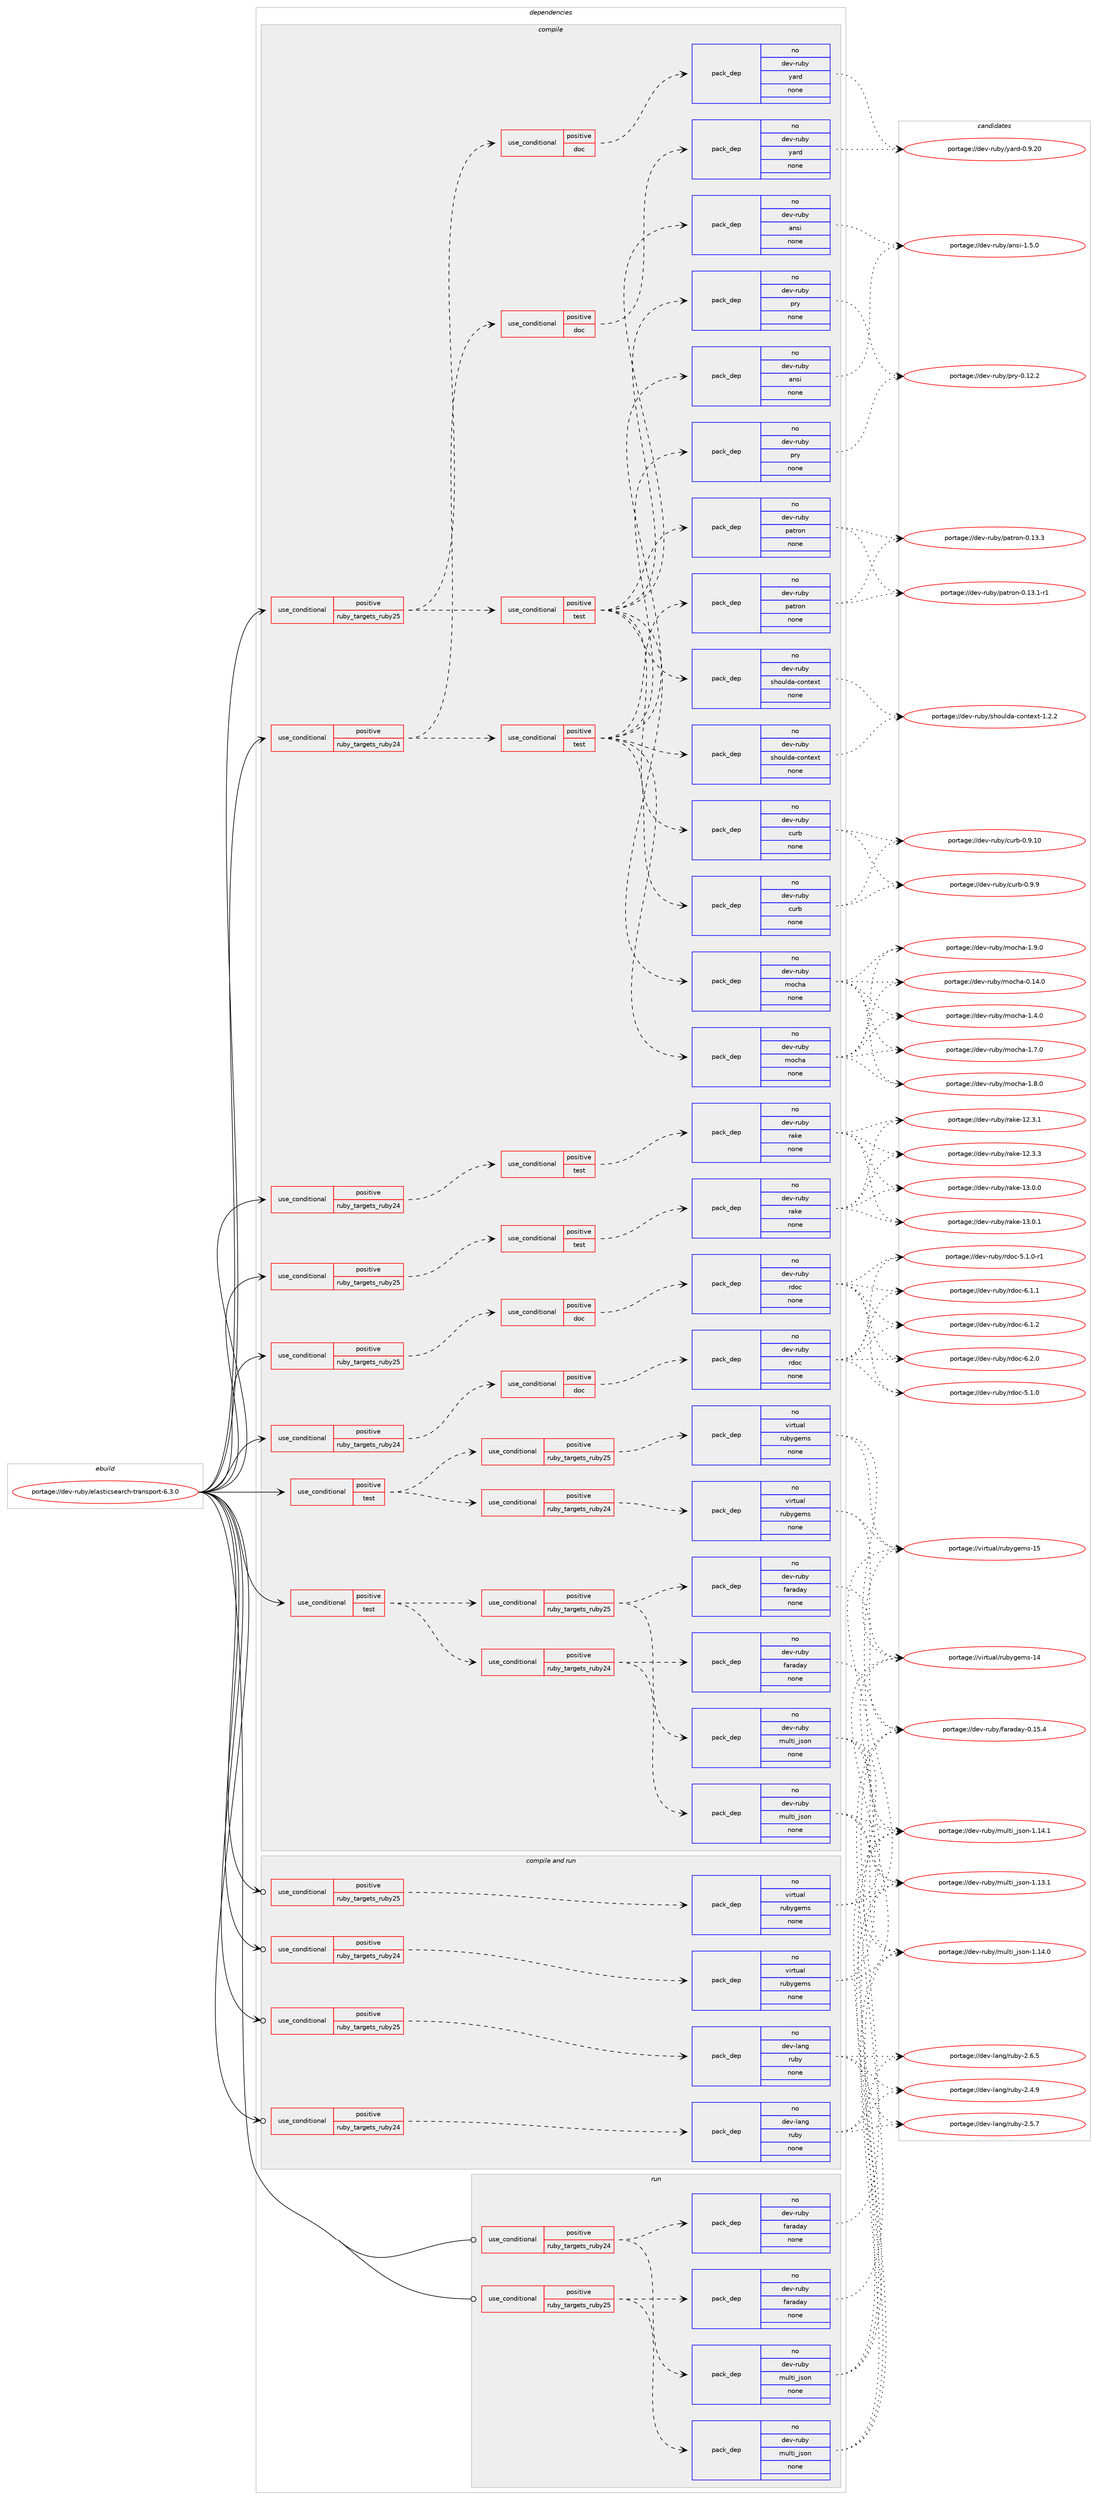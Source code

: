 digraph prolog {

# *************
# Graph options
# *************

newrank=true;
concentrate=true;
compound=true;
graph [rankdir=LR,fontname=Helvetica,fontsize=10,ranksep=1.5];#, ranksep=2.5, nodesep=0.2];
edge  [arrowhead=vee];
node  [fontname=Helvetica,fontsize=10];

# **********
# The ebuild
# **********

subgraph cluster_leftcol {
color=gray;
rank=same;
label=<<i>ebuild</i>>;
id [label="portage://dev-ruby/elasticsearch-transport-6.3.0", color=red, width=4, href="../dev-ruby/elasticsearch-transport-6.3.0.svg"];
}

# ****************
# The dependencies
# ****************

subgraph cluster_midcol {
color=gray;
label=<<i>dependencies</i>>;
subgraph cluster_compile {
fillcolor="#eeeeee";
style=filled;
label=<<i>compile</i>>;
subgraph cond51297 {
dependency219375 [label=<<TABLE BORDER="0" CELLBORDER="1" CELLSPACING="0" CELLPADDING="4"><TR><TD ROWSPAN="3" CELLPADDING="10">use_conditional</TD></TR><TR><TD>positive</TD></TR><TR><TD>ruby_targets_ruby24</TD></TR></TABLE>>, shape=none, color=red];
subgraph cond51298 {
dependency219376 [label=<<TABLE BORDER="0" CELLBORDER="1" CELLSPACING="0" CELLPADDING="4"><TR><TD ROWSPAN="3" CELLPADDING="10">use_conditional</TD></TR><TR><TD>positive</TD></TR><TR><TD>doc</TD></TR></TABLE>>, shape=none, color=red];
subgraph pack164597 {
dependency219377 [label=<<TABLE BORDER="0" CELLBORDER="1" CELLSPACING="0" CELLPADDING="4" WIDTH="220"><TR><TD ROWSPAN="6" CELLPADDING="30">pack_dep</TD></TR><TR><TD WIDTH="110">no</TD></TR><TR><TD>dev-ruby</TD></TR><TR><TD>rdoc</TD></TR><TR><TD>none</TD></TR><TR><TD></TD></TR></TABLE>>, shape=none, color=blue];
}
dependency219376:e -> dependency219377:w [weight=20,style="dashed",arrowhead="vee"];
}
dependency219375:e -> dependency219376:w [weight=20,style="dashed",arrowhead="vee"];
}
id:e -> dependency219375:w [weight=20,style="solid",arrowhead="vee"];
subgraph cond51299 {
dependency219378 [label=<<TABLE BORDER="0" CELLBORDER="1" CELLSPACING="0" CELLPADDING="4"><TR><TD ROWSPAN="3" CELLPADDING="10">use_conditional</TD></TR><TR><TD>positive</TD></TR><TR><TD>ruby_targets_ruby24</TD></TR></TABLE>>, shape=none, color=red];
subgraph cond51300 {
dependency219379 [label=<<TABLE BORDER="0" CELLBORDER="1" CELLSPACING="0" CELLPADDING="4"><TR><TD ROWSPAN="3" CELLPADDING="10">use_conditional</TD></TR><TR><TD>positive</TD></TR><TR><TD>doc</TD></TR></TABLE>>, shape=none, color=red];
subgraph pack164598 {
dependency219380 [label=<<TABLE BORDER="0" CELLBORDER="1" CELLSPACING="0" CELLPADDING="4" WIDTH="220"><TR><TD ROWSPAN="6" CELLPADDING="30">pack_dep</TD></TR><TR><TD WIDTH="110">no</TD></TR><TR><TD>dev-ruby</TD></TR><TR><TD>yard</TD></TR><TR><TD>none</TD></TR><TR><TD></TD></TR></TABLE>>, shape=none, color=blue];
}
dependency219379:e -> dependency219380:w [weight=20,style="dashed",arrowhead="vee"];
}
dependency219378:e -> dependency219379:w [weight=20,style="dashed",arrowhead="vee"];
subgraph cond51301 {
dependency219381 [label=<<TABLE BORDER="0" CELLBORDER="1" CELLSPACING="0" CELLPADDING="4"><TR><TD ROWSPAN="3" CELLPADDING="10">use_conditional</TD></TR><TR><TD>positive</TD></TR><TR><TD>test</TD></TR></TABLE>>, shape=none, color=red];
subgraph pack164599 {
dependency219382 [label=<<TABLE BORDER="0" CELLBORDER="1" CELLSPACING="0" CELLPADDING="4" WIDTH="220"><TR><TD ROWSPAN="6" CELLPADDING="30">pack_dep</TD></TR><TR><TD WIDTH="110">no</TD></TR><TR><TD>dev-ruby</TD></TR><TR><TD>ansi</TD></TR><TR><TD>none</TD></TR><TR><TD></TD></TR></TABLE>>, shape=none, color=blue];
}
dependency219381:e -> dependency219382:w [weight=20,style="dashed",arrowhead="vee"];
subgraph pack164600 {
dependency219383 [label=<<TABLE BORDER="0" CELLBORDER="1" CELLSPACING="0" CELLPADDING="4" WIDTH="220"><TR><TD ROWSPAN="6" CELLPADDING="30">pack_dep</TD></TR><TR><TD WIDTH="110">no</TD></TR><TR><TD>dev-ruby</TD></TR><TR><TD>mocha</TD></TR><TR><TD>none</TD></TR><TR><TD></TD></TR></TABLE>>, shape=none, color=blue];
}
dependency219381:e -> dependency219383:w [weight=20,style="dashed",arrowhead="vee"];
subgraph pack164601 {
dependency219384 [label=<<TABLE BORDER="0" CELLBORDER="1" CELLSPACING="0" CELLPADDING="4" WIDTH="220"><TR><TD ROWSPAN="6" CELLPADDING="30">pack_dep</TD></TR><TR><TD WIDTH="110">no</TD></TR><TR><TD>dev-ruby</TD></TR><TR><TD>pry</TD></TR><TR><TD>none</TD></TR><TR><TD></TD></TR></TABLE>>, shape=none, color=blue];
}
dependency219381:e -> dependency219384:w [weight=20,style="dashed",arrowhead="vee"];
subgraph pack164602 {
dependency219385 [label=<<TABLE BORDER="0" CELLBORDER="1" CELLSPACING="0" CELLPADDING="4" WIDTH="220"><TR><TD ROWSPAN="6" CELLPADDING="30">pack_dep</TD></TR><TR><TD WIDTH="110">no</TD></TR><TR><TD>dev-ruby</TD></TR><TR><TD>shoulda-context</TD></TR><TR><TD>none</TD></TR><TR><TD></TD></TR></TABLE>>, shape=none, color=blue];
}
dependency219381:e -> dependency219385:w [weight=20,style="dashed",arrowhead="vee"];
subgraph pack164603 {
dependency219386 [label=<<TABLE BORDER="0" CELLBORDER="1" CELLSPACING="0" CELLPADDING="4" WIDTH="220"><TR><TD ROWSPAN="6" CELLPADDING="30">pack_dep</TD></TR><TR><TD WIDTH="110">no</TD></TR><TR><TD>dev-ruby</TD></TR><TR><TD>curb</TD></TR><TR><TD>none</TD></TR><TR><TD></TD></TR></TABLE>>, shape=none, color=blue];
}
dependency219381:e -> dependency219386:w [weight=20,style="dashed",arrowhead="vee"];
subgraph pack164604 {
dependency219387 [label=<<TABLE BORDER="0" CELLBORDER="1" CELLSPACING="0" CELLPADDING="4" WIDTH="220"><TR><TD ROWSPAN="6" CELLPADDING="30">pack_dep</TD></TR><TR><TD WIDTH="110">no</TD></TR><TR><TD>dev-ruby</TD></TR><TR><TD>patron</TD></TR><TR><TD>none</TD></TR><TR><TD></TD></TR></TABLE>>, shape=none, color=blue];
}
dependency219381:e -> dependency219387:w [weight=20,style="dashed",arrowhead="vee"];
}
dependency219378:e -> dependency219381:w [weight=20,style="dashed",arrowhead="vee"];
}
id:e -> dependency219378:w [weight=20,style="solid",arrowhead="vee"];
subgraph cond51302 {
dependency219388 [label=<<TABLE BORDER="0" CELLBORDER="1" CELLSPACING="0" CELLPADDING="4"><TR><TD ROWSPAN="3" CELLPADDING="10">use_conditional</TD></TR><TR><TD>positive</TD></TR><TR><TD>ruby_targets_ruby24</TD></TR></TABLE>>, shape=none, color=red];
subgraph cond51303 {
dependency219389 [label=<<TABLE BORDER="0" CELLBORDER="1" CELLSPACING="0" CELLPADDING="4"><TR><TD ROWSPAN="3" CELLPADDING="10">use_conditional</TD></TR><TR><TD>positive</TD></TR><TR><TD>test</TD></TR></TABLE>>, shape=none, color=red];
subgraph pack164605 {
dependency219390 [label=<<TABLE BORDER="0" CELLBORDER="1" CELLSPACING="0" CELLPADDING="4" WIDTH="220"><TR><TD ROWSPAN="6" CELLPADDING="30">pack_dep</TD></TR><TR><TD WIDTH="110">no</TD></TR><TR><TD>dev-ruby</TD></TR><TR><TD>rake</TD></TR><TR><TD>none</TD></TR><TR><TD></TD></TR></TABLE>>, shape=none, color=blue];
}
dependency219389:e -> dependency219390:w [weight=20,style="dashed",arrowhead="vee"];
}
dependency219388:e -> dependency219389:w [weight=20,style="dashed",arrowhead="vee"];
}
id:e -> dependency219388:w [weight=20,style="solid",arrowhead="vee"];
subgraph cond51304 {
dependency219391 [label=<<TABLE BORDER="0" CELLBORDER="1" CELLSPACING="0" CELLPADDING="4"><TR><TD ROWSPAN="3" CELLPADDING="10">use_conditional</TD></TR><TR><TD>positive</TD></TR><TR><TD>ruby_targets_ruby25</TD></TR></TABLE>>, shape=none, color=red];
subgraph cond51305 {
dependency219392 [label=<<TABLE BORDER="0" CELLBORDER="1" CELLSPACING="0" CELLPADDING="4"><TR><TD ROWSPAN="3" CELLPADDING="10">use_conditional</TD></TR><TR><TD>positive</TD></TR><TR><TD>doc</TD></TR></TABLE>>, shape=none, color=red];
subgraph pack164606 {
dependency219393 [label=<<TABLE BORDER="0" CELLBORDER="1" CELLSPACING="0" CELLPADDING="4" WIDTH="220"><TR><TD ROWSPAN="6" CELLPADDING="30">pack_dep</TD></TR><TR><TD WIDTH="110">no</TD></TR><TR><TD>dev-ruby</TD></TR><TR><TD>rdoc</TD></TR><TR><TD>none</TD></TR><TR><TD></TD></TR></TABLE>>, shape=none, color=blue];
}
dependency219392:e -> dependency219393:w [weight=20,style="dashed",arrowhead="vee"];
}
dependency219391:e -> dependency219392:w [weight=20,style="dashed",arrowhead="vee"];
}
id:e -> dependency219391:w [weight=20,style="solid",arrowhead="vee"];
subgraph cond51306 {
dependency219394 [label=<<TABLE BORDER="0" CELLBORDER="1" CELLSPACING="0" CELLPADDING="4"><TR><TD ROWSPAN="3" CELLPADDING="10">use_conditional</TD></TR><TR><TD>positive</TD></TR><TR><TD>ruby_targets_ruby25</TD></TR></TABLE>>, shape=none, color=red];
subgraph cond51307 {
dependency219395 [label=<<TABLE BORDER="0" CELLBORDER="1" CELLSPACING="0" CELLPADDING="4"><TR><TD ROWSPAN="3" CELLPADDING="10">use_conditional</TD></TR><TR><TD>positive</TD></TR><TR><TD>doc</TD></TR></TABLE>>, shape=none, color=red];
subgraph pack164607 {
dependency219396 [label=<<TABLE BORDER="0" CELLBORDER="1" CELLSPACING="0" CELLPADDING="4" WIDTH="220"><TR><TD ROWSPAN="6" CELLPADDING="30">pack_dep</TD></TR><TR><TD WIDTH="110">no</TD></TR><TR><TD>dev-ruby</TD></TR><TR><TD>yard</TD></TR><TR><TD>none</TD></TR><TR><TD></TD></TR></TABLE>>, shape=none, color=blue];
}
dependency219395:e -> dependency219396:w [weight=20,style="dashed",arrowhead="vee"];
}
dependency219394:e -> dependency219395:w [weight=20,style="dashed",arrowhead="vee"];
subgraph cond51308 {
dependency219397 [label=<<TABLE BORDER="0" CELLBORDER="1" CELLSPACING="0" CELLPADDING="4"><TR><TD ROWSPAN="3" CELLPADDING="10">use_conditional</TD></TR><TR><TD>positive</TD></TR><TR><TD>test</TD></TR></TABLE>>, shape=none, color=red];
subgraph pack164608 {
dependency219398 [label=<<TABLE BORDER="0" CELLBORDER="1" CELLSPACING="0" CELLPADDING="4" WIDTH="220"><TR><TD ROWSPAN="6" CELLPADDING="30">pack_dep</TD></TR><TR><TD WIDTH="110">no</TD></TR><TR><TD>dev-ruby</TD></TR><TR><TD>ansi</TD></TR><TR><TD>none</TD></TR><TR><TD></TD></TR></TABLE>>, shape=none, color=blue];
}
dependency219397:e -> dependency219398:w [weight=20,style="dashed",arrowhead="vee"];
subgraph pack164609 {
dependency219399 [label=<<TABLE BORDER="0" CELLBORDER="1" CELLSPACING="0" CELLPADDING="4" WIDTH="220"><TR><TD ROWSPAN="6" CELLPADDING="30">pack_dep</TD></TR><TR><TD WIDTH="110">no</TD></TR><TR><TD>dev-ruby</TD></TR><TR><TD>mocha</TD></TR><TR><TD>none</TD></TR><TR><TD></TD></TR></TABLE>>, shape=none, color=blue];
}
dependency219397:e -> dependency219399:w [weight=20,style="dashed",arrowhead="vee"];
subgraph pack164610 {
dependency219400 [label=<<TABLE BORDER="0" CELLBORDER="1" CELLSPACING="0" CELLPADDING="4" WIDTH="220"><TR><TD ROWSPAN="6" CELLPADDING="30">pack_dep</TD></TR><TR><TD WIDTH="110">no</TD></TR><TR><TD>dev-ruby</TD></TR><TR><TD>pry</TD></TR><TR><TD>none</TD></TR><TR><TD></TD></TR></TABLE>>, shape=none, color=blue];
}
dependency219397:e -> dependency219400:w [weight=20,style="dashed",arrowhead="vee"];
subgraph pack164611 {
dependency219401 [label=<<TABLE BORDER="0" CELLBORDER="1" CELLSPACING="0" CELLPADDING="4" WIDTH="220"><TR><TD ROWSPAN="6" CELLPADDING="30">pack_dep</TD></TR><TR><TD WIDTH="110">no</TD></TR><TR><TD>dev-ruby</TD></TR><TR><TD>shoulda-context</TD></TR><TR><TD>none</TD></TR><TR><TD></TD></TR></TABLE>>, shape=none, color=blue];
}
dependency219397:e -> dependency219401:w [weight=20,style="dashed",arrowhead="vee"];
subgraph pack164612 {
dependency219402 [label=<<TABLE BORDER="0" CELLBORDER="1" CELLSPACING="0" CELLPADDING="4" WIDTH="220"><TR><TD ROWSPAN="6" CELLPADDING="30">pack_dep</TD></TR><TR><TD WIDTH="110">no</TD></TR><TR><TD>dev-ruby</TD></TR><TR><TD>curb</TD></TR><TR><TD>none</TD></TR><TR><TD></TD></TR></TABLE>>, shape=none, color=blue];
}
dependency219397:e -> dependency219402:w [weight=20,style="dashed",arrowhead="vee"];
subgraph pack164613 {
dependency219403 [label=<<TABLE BORDER="0" CELLBORDER="1" CELLSPACING="0" CELLPADDING="4" WIDTH="220"><TR><TD ROWSPAN="6" CELLPADDING="30">pack_dep</TD></TR><TR><TD WIDTH="110">no</TD></TR><TR><TD>dev-ruby</TD></TR><TR><TD>patron</TD></TR><TR><TD>none</TD></TR><TR><TD></TD></TR></TABLE>>, shape=none, color=blue];
}
dependency219397:e -> dependency219403:w [weight=20,style="dashed",arrowhead="vee"];
}
dependency219394:e -> dependency219397:w [weight=20,style="dashed",arrowhead="vee"];
}
id:e -> dependency219394:w [weight=20,style="solid",arrowhead="vee"];
subgraph cond51309 {
dependency219404 [label=<<TABLE BORDER="0" CELLBORDER="1" CELLSPACING="0" CELLPADDING="4"><TR><TD ROWSPAN="3" CELLPADDING="10">use_conditional</TD></TR><TR><TD>positive</TD></TR><TR><TD>ruby_targets_ruby25</TD></TR></TABLE>>, shape=none, color=red];
subgraph cond51310 {
dependency219405 [label=<<TABLE BORDER="0" CELLBORDER="1" CELLSPACING="0" CELLPADDING="4"><TR><TD ROWSPAN="3" CELLPADDING="10">use_conditional</TD></TR><TR><TD>positive</TD></TR><TR><TD>test</TD></TR></TABLE>>, shape=none, color=red];
subgraph pack164614 {
dependency219406 [label=<<TABLE BORDER="0" CELLBORDER="1" CELLSPACING="0" CELLPADDING="4" WIDTH="220"><TR><TD ROWSPAN="6" CELLPADDING="30">pack_dep</TD></TR><TR><TD WIDTH="110">no</TD></TR><TR><TD>dev-ruby</TD></TR><TR><TD>rake</TD></TR><TR><TD>none</TD></TR><TR><TD></TD></TR></TABLE>>, shape=none, color=blue];
}
dependency219405:e -> dependency219406:w [weight=20,style="dashed",arrowhead="vee"];
}
dependency219404:e -> dependency219405:w [weight=20,style="dashed",arrowhead="vee"];
}
id:e -> dependency219404:w [weight=20,style="solid",arrowhead="vee"];
subgraph cond51311 {
dependency219407 [label=<<TABLE BORDER="0" CELLBORDER="1" CELLSPACING="0" CELLPADDING="4"><TR><TD ROWSPAN="3" CELLPADDING="10">use_conditional</TD></TR><TR><TD>positive</TD></TR><TR><TD>test</TD></TR></TABLE>>, shape=none, color=red];
subgraph cond51312 {
dependency219408 [label=<<TABLE BORDER="0" CELLBORDER="1" CELLSPACING="0" CELLPADDING="4"><TR><TD ROWSPAN="3" CELLPADDING="10">use_conditional</TD></TR><TR><TD>positive</TD></TR><TR><TD>ruby_targets_ruby24</TD></TR></TABLE>>, shape=none, color=red];
subgraph pack164615 {
dependency219409 [label=<<TABLE BORDER="0" CELLBORDER="1" CELLSPACING="0" CELLPADDING="4" WIDTH="220"><TR><TD ROWSPAN="6" CELLPADDING="30">pack_dep</TD></TR><TR><TD WIDTH="110">no</TD></TR><TR><TD>dev-ruby</TD></TR><TR><TD>faraday</TD></TR><TR><TD>none</TD></TR><TR><TD></TD></TR></TABLE>>, shape=none, color=blue];
}
dependency219408:e -> dependency219409:w [weight=20,style="dashed",arrowhead="vee"];
subgraph pack164616 {
dependency219410 [label=<<TABLE BORDER="0" CELLBORDER="1" CELLSPACING="0" CELLPADDING="4" WIDTH="220"><TR><TD ROWSPAN="6" CELLPADDING="30">pack_dep</TD></TR><TR><TD WIDTH="110">no</TD></TR><TR><TD>dev-ruby</TD></TR><TR><TD>multi_json</TD></TR><TR><TD>none</TD></TR><TR><TD></TD></TR></TABLE>>, shape=none, color=blue];
}
dependency219408:e -> dependency219410:w [weight=20,style="dashed",arrowhead="vee"];
}
dependency219407:e -> dependency219408:w [weight=20,style="dashed",arrowhead="vee"];
subgraph cond51313 {
dependency219411 [label=<<TABLE BORDER="0" CELLBORDER="1" CELLSPACING="0" CELLPADDING="4"><TR><TD ROWSPAN="3" CELLPADDING="10">use_conditional</TD></TR><TR><TD>positive</TD></TR><TR><TD>ruby_targets_ruby25</TD></TR></TABLE>>, shape=none, color=red];
subgraph pack164617 {
dependency219412 [label=<<TABLE BORDER="0" CELLBORDER="1" CELLSPACING="0" CELLPADDING="4" WIDTH="220"><TR><TD ROWSPAN="6" CELLPADDING="30">pack_dep</TD></TR><TR><TD WIDTH="110">no</TD></TR><TR><TD>dev-ruby</TD></TR><TR><TD>faraday</TD></TR><TR><TD>none</TD></TR><TR><TD></TD></TR></TABLE>>, shape=none, color=blue];
}
dependency219411:e -> dependency219412:w [weight=20,style="dashed",arrowhead="vee"];
subgraph pack164618 {
dependency219413 [label=<<TABLE BORDER="0" CELLBORDER="1" CELLSPACING="0" CELLPADDING="4" WIDTH="220"><TR><TD ROWSPAN="6" CELLPADDING="30">pack_dep</TD></TR><TR><TD WIDTH="110">no</TD></TR><TR><TD>dev-ruby</TD></TR><TR><TD>multi_json</TD></TR><TR><TD>none</TD></TR><TR><TD></TD></TR></TABLE>>, shape=none, color=blue];
}
dependency219411:e -> dependency219413:w [weight=20,style="dashed",arrowhead="vee"];
}
dependency219407:e -> dependency219411:w [weight=20,style="dashed",arrowhead="vee"];
}
id:e -> dependency219407:w [weight=20,style="solid",arrowhead="vee"];
subgraph cond51314 {
dependency219414 [label=<<TABLE BORDER="0" CELLBORDER="1" CELLSPACING="0" CELLPADDING="4"><TR><TD ROWSPAN="3" CELLPADDING="10">use_conditional</TD></TR><TR><TD>positive</TD></TR><TR><TD>test</TD></TR></TABLE>>, shape=none, color=red];
subgraph cond51315 {
dependency219415 [label=<<TABLE BORDER="0" CELLBORDER="1" CELLSPACING="0" CELLPADDING="4"><TR><TD ROWSPAN="3" CELLPADDING="10">use_conditional</TD></TR><TR><TD>positive</TD></TR><TR><TD>ruby_targets_ruby24</TD></TR></TABLE>>, shape=none, color=red];
subgraph pack164619 {
dependency219416 [label=<<TABLE BORDER="0" CELLBORDER="1" CELLSPACING="0" CELLPADDING="4" WIDTH="220"><TR><TD ROWSPAN="6" CELLPADDING="30">pack_dep</TD></TR><TR><TD WIDTH="110">no</TD></TR><TR><TD>virtual</TD></TR><TR><TD>rubygems</TD></TR><TR><TD>none</TD></TR><TR><TD></TD></TR></TABLE>>, shape=none, color=blue];
}
dependency219415:e -> dependency219416:w [weight=20,style="dashed",arrowhead="vee"];
}
dependency219414:e -> dependency219415:w [weight=20,style="dashed",arrowhead="vee"];
subgraph cond51316 {
dependency219417 [label=<<TABLE BORDER="0" CELLBORDER="1" CELLSPACING="0" CELLPADDING="4"><TR><TD ROWSPAN="3" CELLPADDING="10">use_conditional</TD></TR><TR><TD>positive</TD></TR><TR><TD>ruby_targets_ruby25</TD></TR></TABLE>>, shape=none, color=red];
subgraph pack164620 {
dependency219418 [label=<<TABLE BORDER="0" CELLBORDER="1" CELLSPACING="0" CELLPADDING="4" WIDTH="220"><TR><TD ROWSPAN="6" CELLPADDING="30">pack_dep</TD></TR><TR><TD WIDTH="110">no</TD></TR><TR><TD>virtual</TD></TR><TR><TD>rubygems</TD></TR><TR><TD>none</TD></TR><TR><TD></TD></TR></TABLE>>, shape=none, color=blue];
}
dependency219417:e -> dependency219418:w [weight=20,style="dashed",arrowhead="vee"];
}
dependency219414:e -> dependency219417:w [weight=20,style="dashed",arrowhead="vee"];
}
id:e -> dependency219414:w [weight=20,style="solid",arrowhead="vee"];
}
subgraph cluster_compileandrun {
fillcolor="#eeeeee";
style=filled;
label=<<i>compile and run</i>>;
subgraph cond51317 {
dependency219419 [label=<<TABLE BORDER="0" CELLBORDER="1" CELLSPACING="0" CELLPADDING="4"><TR><TD ROWSPAN="3" CELLPADDING="10">use_conditional</TD></TR><TR><TD>positive</TD></TR><TR><TD>ruby_targets_ruby24</TD></TR></TABLE>>, shape=none, color=red];
subgraph pack164621 {
dependency219420 [label=<<TABLE BORDER="0" CELLBORDER="1" CELLSPACING="0" CELLPADDING="4" WIDTH="220"><TR><TD ROWSPAN="6" CELLPADDING="30">pack_dep</TD></TR><TR><TD WIDTH="110">no</TD></TR><TR><TD>dev-lang</TD></TR><TR><TD>ruby</TD></TR><TR><TD>none</TD></TR><TR><TD></TD></TR></TABLE>>, shape=none, color=blue];
}
dependency219419:e -> dependency219420:w [weight=20,style="dashed",arrowhead="vee"];
}
id:e -> dependency219419:w [weight=20,style="solid",arrowhead="odotvee"];
subgraph cond51318 {
dependency219421 [label=<<TABLE BORDER="0" CELLBORDER="1" CELLSPACING="0" CELLPADDING="4"><TR><TD ROWSPAN="3" CELLPADDING="10">use_conditional</TD></TR><TR><TD>positive</TD></TR><TR><TD>ruby_targets_ruby24</TD></TR></TABLE>>, shape=none, color=red];
subgraph pack164622 {
dependency219422 [label=<<TABLE BORDER="0" CELLBORDER="1" CELLSPACING="0" CELLPADDING="4" WIDTH="220"><TR><TD ROWSPAN="6" CELLPADDING="30">pack_dep</TD></TR><TR><TD WIDTH="110">no</TD></TR><TR><TD>virtual</TD></TR><TR><TD>rubygems</TD></TR><TR><TD>none</TD></TR><TR><TD></TD></TR></TABLE>>, shape=none, color=blue];
}
dependency219421:e -> dependency219422:w [weight=20,style="dashed",arrowhead="vee"];
}
id:e -> dependency219421:w [weight=20,style="solid",arrowhead="odotvee"];
subgraph cond51319 {
dependency219423 [label=<<TABLE BORDER="0" CELLBORDER="1" CELLSPACING="0" CELLPADDING="4"><TR><TD ROWSPAN="3" CELLPADDING="10">use_conditional</TD></TR><TR><TD>positive</TD></TR><TR><TD>ruby_targets_ruby25</TD></TR></TABLE>>, shape=none, color=red];
subgraph pack164623 {
dependency219424 [label=<<TABLE BORDER="0" CELLBORDER="1" CELLSPACING="0" CELLPADDING="4" WIDTH="220"><TR><TD ROWSPAN="6" CELLPADDING="30">pack_dep</TD></TR><TR><TD WIDTH="110">no</TD></TR><TR><TD>dev-lang</TD></TR><TR><TD>ruby</TD></TR><TR><TD>none</TD></TR><TR><TD></TD></TR></TABLE>>, shape=none, color=blue];
}
dependency219423:e -> dependency219424:w [weight=20,style="dashed",arrowhead="vee"];
}
id:e -> dependency219423:w [weight=20,style="solid",arrowhead="odotvee"];
subgraph cond51320 {
dependency219425 [label=<<TABLE BORDER="0" CELLBORDER="1" CELLSPACING="0" CELLPADDING="4"><TR><TD ROWSPAN="3" CELLPADDING="10">use_conditional</TD></TR><TR><TD>positive</TD></TR><TR><TD>ruby_targets_ruby25</TD></TR></TABLE>>, shape=none, color=red];
subgraph pack164624 {
dependency219426 [label=<<TABLE BORDER="0" CELLBORDER="1" CELLSPACING="0" CELLPADDING="4" WIDTH="220"><TR><TD ROWSPAN="6" CELLPADDING="30">pack_dep</TD></TR><TR><TD WIDTH="110">no</TD></TR><TR><TD>virtual</TD></TR><TR><TD>rubygems</TD></TR><TR><TD>none</TD></TR><TR><TD></TD></TR></TABLE>>, shape=none, color=blue];
}
dependency219425:e -> dependency219426:w [weight=20,style="dashed",arrowhead="vee"];
}
id:e -> dependency219425:w [weight=20,style="solid",arrowhead="odotvee"];
}
subgraph cluster_run {
fillcolor="#eeeeee";
style=filled;
label=<<i>run</i>>;
subgraph cond51321 {
dependency219427 [label=<<TABLE BORDER="0" CELLBORDER="1" CELLSPACING="0" CELLPADDING="4"><TR><TD ROWSPAN="3" CELLPADDING="10">use_conditional</TD></TR><TR><TD>positive</TD></TR><TR><TD>ruby_targets_ruby24</TD></TR></TABLE>>, shape=none, color=red];
subgraph pack164625 {
dependency219428 [label=<<TABLE BORDER="0" CELLBORDER="1" CELLSPACING="0" CELLPADDING="4" WIDTH="220"><TR><TD ROWSPAN="6" CELLPADDING="30">pack_dep</TD></TR><TR><TD WIDTH="110">no</TD></TR><TR><TD>dev-ruby</TD></TR><TR><TD>faraday</TD></TR><TR><TD>none</TD></TR><TR><TD></TD></TR></TABLE>>, shape=none, color=blue];
}
dependency219427:e -> dependency219428:w [weight=20,style="dashed",arrowhead="vee"];
subgraph pack164626 {
dependency219429 [label=<<TABLE BORDER="0" CELLBORDER="1" CELLSPACING="0" CELLPADDING="4" WIDTH="220"><TR><TD ROWSPAN="6" CELLPADDING="30">pack_dep</TD></TR><TR><TD WIDTH="110">no</TD></TR><TR><TD>dev-ruby</TD></TR><TR><TD>multi_json</TD></TR><TR><TD>none</TD></TR><TR><TD></TD></TR></TABLE>>, shape=none, color=blue];
}
dependency219427:e -> dependency219429:w [weight=20,style="dashed",arrowhead="vee"];
}
id:e -> dependency219427:w [weight=20,style="solid",arrowhead="odot"];
subgraph cond51322 {
dependency219430 [label=<<TABLE BORDER="0" CELLBORDER="1" CELLSPACING="0" CELLPADDING="4"><TR><TD ROWSPAN="3" CELLPADDING="10">use_conditional</TD></TR><TR><TD>positive</TD></TR><TR><TD>ruby_targets_ruby25</TD></TR></TABLE>>, shape=none, color=red];
subgraph pack164627 {
dependency219431 [label=<<TABLE BORDER="0" CELLBORDER="1" CELLSPACING="0" CELLPADDING="4" WIDTH="220"><TR><TD ROWSPAN="6" CELLPADDING="30">pack_dep</TD></TR><TR><TD WIDTH="110">no</TD></TR><TR><TD>dev-ruby</TD></TR><TR><TD>faraday</TD></TR><TR><TD>none</TD></TR><TR><TD></TD></TR></TABLE>>, shape=none, color=blue];
}
dependency219430:e -> dependency219431:w [weight=20,style="dashed",arrowhead="vee"];
subgraph pack164628 {
dependency219432 [label=<<TABLE BORDER="0" CELLBORDER="1" CELLSPACING="0" CELLPADDING="4" WIDTH="220"><TR><TD ROWSPAN="6" CELLPADDING="30">pack_dep</TD></TR><TR><TD WIDTH="110">no</TD></TR><TR><TD>dev-ruby</TD></TR><TR><TD>multi_json</TD></TR><TR><TD>none</TD></TR><TR><TD></TD></TR></TABLE>>, shape=none, color=blue];
}
dependency219430:e -> dependency219432:w [weight=20,style="dashed",arrowhead="vee"];
}
id:e -> dependency219430:w [weight=20,style="solid",arrowhead="odot"];
}
}

# **************
# The candidates
# **************

subgraph cluster_choices {
rank=same;
color=gray;
label=<<i>candidates</i>>;

subgraph choice164597 {
color=black;
nodesep=1;
choiceportage10010111845114117981214711410011199455346494648 [label="portage://dev-ruby/rdoc-5.1.0", color=red, width=4,href="../dev-ruby/rdoc-5.1.0.svg"];
choiceportage100101118451141179812147114100111994553464946484511449 [label="portage://dev-ruby/rdoc-5.1.0-r1", color=red, width=4,href="../dev-ruby/rdoc-5.1.0-r1.svg"];
choiceportage10010111845114117981214711410011199455446494649 [label="portage://dev-ruby/rdoc-6.1.1", color=red, width=4,href="../dev-ruby/rdoc-6.1.1.svg"];
choiceportage10010111845114117981214711410011199455446494650 [label="portage://dev-ruby/rdoc-6.1.2", color=red, width=4,href="../dev-ruby/rdoc-6.1.2.svg"];
choiceportage10010111845114117981214711410011199455446504648 [label="portage://dev-ruby/rdoc-6.2.0", color=red, width=4,href="../dev-ruby/rdoc-6.2.0.svg"];
dependency219377:e -> choiceportage10010111845114117981214711410011199455346494648:w [style=dotted,weight="100"];
dependency219377:e -> choiceportage100101118451141179812147114100111994553464946484511449:w [style=dotted,weight="100"];
dependency219377:e -> choiceportage10010111845114117981214711410011199455446494649:w [style=dotted,weight="100"];
dependency219377:e -> choiceportage10010111845114117981214711410011199455446494650:w [style=dotted,weight="100"];
dependency219377:e -> choiceportage10010111845114117981214711410011199455446504648:w [style=dotted,weight="100"];
}
subgraph choice164598 {
color=black;
nodesep=1;
choiceportage1001011184511411798121471219711410045484657465048 [label="portage://dev-ruby/yard-0.9.20", color=red, width=4,href="../dev-ruby/yard-0.9.20.svg"];
dependency219380:e -> choiceportage1001011184511411798121471219711410045484657465048:w [style=dotted,weight="100"];
}
subgraph choice164599 {
color=black;
nodesep=1;
choiceportage10010111845114117981214797110115105454946534648 [label="portage://dev-ruby/ansi-1.5.0", color=red, width=4,href="../dev-ruby/ansi-1.5.0.svg"];
dependency219382:e -> choiceportage10010111845114117981214797110115105454946534648:w [style=dotted,weight="100"];
}
subgraph choice164600 {
color=black;
nodesep=1;
choiceportage100101118451141179812147109111991049745484649524648 [label="portage://dev-ruby/mocha-0.14.0", color=red, width=4,href="../dev-ruby/mocha-0.14.0.svg"];
choiceportage1001011184511411798121471091119910497454946524648 [label="portage://dev-ruby/mocha-1.4.0", color=red, width=4,href="../dev-ruby/mocha-1.4.0.svg"];
choiceportage1001011184511411798121471091119910497454946554648 [label="portage://dev-ruby/mocha-1.7.0", color=red, width=4,href="../dev-ruby/mocha-1.7.0.svg"];
choiceportage1001011184511411798121471091119910497454946564648 [label="portage://dev-ruby/mocha-1.8.0", color=red, width=4,href="../dev-ruby/mocha-1.8.0.svg"];
choiceportage1001011184511411798121471091119910497454946574648 [label="portage://dev-ruby/mocha-1.9.0", color=red, width=4,href="../dev-ruby/mocha-1.9.0.svg"];
dependency219383:e -> choiceportage100101118451141179812147109111991049745484649524648:w [style=dotted,weight="100"];
dependency219383:e -> choiceportage1001011184511411798121471091119910497454946524648:w [style=dotted,weight="100"];
dependency219383:e -> choiceportage1001011184511411798121471091119910497454946554648:w [style=dotted,weight="100"];
dependency219383:e -> choiceportage1001011184511411798121471091119910497454946564648:w [style=dotted,weight="100"];
dependency219383:e -> choiceportage1001011184511411798121471091119910497454946574648:w [style=dotted,weight="100"];
}
subgraph choice164601 {
color=black;
nodesep=1;
choiceportage10010111845114117981214711211412145484649504650 [label="portage://dev-ruby/pry-0.12.2", color=red, width=4,href="../dev-ruby/pry-0.12.2.svg"];
dependency219384:e -> choiceportage10010111845114117981214711211412145484649504650:w [style=dotted,weight="100"];
}
subgraph choice164602 {
color=black;
nodesep=1;
choiceportage100101118451141179812147115104111117108100974599111110116101120116454946504650 [label="portage://dev-ruby/shoulda-context-1.2.2", color=red, width=4,href="../dev-ruby/shoulda-context-1.2.2.svg"];
dependency219385:e -> choiceportage100101118451141179812147115104111117108100974599111110116101120116454946504650:w [style=dotted,weight="100"];
}
subgraph choice164603 {
color=black;
nodesep=1;
choiceportage100101118451141179812147991171149845484657464948 [label="portage://dev-ruby/curb-0.9.10", color=red, width=4,href="../dev-ruby/curb-0.9.10.svg"];
choiceportage1001011184511411798121479911711498454846574657 [label="portage://dev-ruby/curb-0.9.9", color=red, width=4,href="../dev-ruby/curb-0.9.9.svg"];
dependency219386:e -> choiceportage100101118451141179812147991171149845484657464948:w [style=dotted,weight="100"];
dependency219386:e -> choiceportage1001011184511411798121479911711498454846574657:w [style=dotted,weight="100"];
}
subgraph choice164604 {
color=black;
nodesep=1;
choiceportage10010111845114117981214711297116114111110454846495146494511449 [label="portage://dev-ruby/patron-0.13.1-r1", color=red, width=4,href="../dev-ruby/patron-0.13.1-r1.svg"];
choiceportage1001011184511411798121471129711611411111045484649514651 [label="portage://dev-ruby/patron-0.13.3", color=red, width=4,href="../dev-ruby/patron-0.13.3.svg"];
dependency219387:e -> choiceportage10010111845114117981214711297116114111110454846495146494511449:w [style=dotted,weight="100"];
dependency219387:e -> choiceportage1001011184511411798121471129711611411111045484649514651:w [style=dotted,weight="100"];
}
subgraph choice164605 {
color=black;
nodesep=1;
choiceportage1001011184511411798121471149710710145495046514649 [label="portage://dev-ruby/rake-12.3.1", color=red, width=4,href="../dev-ruby/rake-12.3.1.svg"];
choiceportage1001011184511411798121471149710710145495046514651 [label="portage://dev-ruby/rake-12.3.3", color=red, width=4,href="../dev-ruby/rake-12.3.3.svg"];
choiceportage1001011184511411798121471149710710145495146484648 [label="portage://dev-ruby/rake-13.0.0", color=red, width=4,href="../dev-ruby/rake-13.0.0.svg"];
choiceportage1001011184511411798121471149710710145495146484649 [label="portage://dev-ruby/rake-13.0.1", color=red, width=4,href="../dev-ruby/rake-13.0.1.svg"];
dependency219390:e -> choiceportage1001011184511411798121471149710710145495046514649:w [style=dotted,weight="100"];
dependency219390:e -> choiceportage1001011184511411798121471149710710145495046514651:w [style=dotted,weight="100"];
dependency219390:e -> choiceportage1001011184511411798121471149710710145495146484648:w [style=dotted,weight="100"];
dependency219390:e -> choiceportage1001011184511411798121471149710710145495146484649:w [style=dotted,weight="100"];
}
subgraph choice164606 {
color=black;
nodesep=1;
choiceportage10010111845114117981214711410011199455346494648 [label="portage://dev-ruby/rdoc-5.1.0", color=red, width=4,href="../dev-ruby/rdoc-5.1.0.svg"];
choiceportage100101118451141179812147114100111994553464946484511449 [label="portage://dev-ruby/rdoc-5.1.0-r1", color=red, width=4,href="../dev-ruby/rdoc-5.1.0-r1.svg"];
choiceportage10010111845114117981214711410011199455446494649 [label="portage://dev-ruby/rdoc-6.1.1", color=red, width=4,href="../dev-ruby/rdoc-6.1.1.svg"];
choiceportage10010111845114117981214711410011199455446494650 [label="portage://dev-ruby/rdoc-6.1.2", color=red, width=4,href="../dev-ruby/rdoc-6.1.2.svg"];
choiceportage10010111845114117981214711410011199455446504648 [label="portage://dev-ruby/rdoc-6.2.0", color=red, width=4,href="../dev-ruby/rdoc-6.2.0.svg"];
dependency219393:e -> choiceportage10010111845114117981214711410011199455346494648:w [style=dotted,weight="100"];
dependency219393:e -> choiceportage100101118451141179812147114100111994553464946484511449:w [style=dotted,weight="100"];
dependency219393:e -> choiceportage10010111845114117981214711410011199455446494649:w [style=dotted,weight="100"];
dependency219393:e -> choiceportage10010111845114117981214711410011199455446494650:w [style=dotted,weight="100"];
dependency219393:e -> choiceportage10010111845114117981214711410011199455446504648:w [style=dotted,weight="100"];
}
subgraph choice164607 {
color=black;
nodesep=1;
choiceportage1001011184511411798121471219711410045484657465048 [label="portage://dev-ruby/yard-0.9.20", color=red, width=4,href="../dev-ruby/yard-0.9.20.svg"];
dependency219396:e -> choiceportage1001011184511411798121471219711410045484657465048:w [style=dotted,weight="100"];
}
subgraph choice164608 {
color=black;
nodesep=1;
choiceportage10010111845114117981214797110115105454946534648 [label="portage://dev-ruby/ansi-1.5.0", color=red, width=4,href="../dev-ruby/ansi-1.5.0.svg"];
dependency219398:e -> choiceportage10010111845114117981214797110115105454946534648:w [style=dotted,weight="100"];
}
subgraph choice164609 {
color=black;
nodesep=1;
choiceportage100101118451141179812147109111991049745484649524648 [label="portage://dev-ruby/mocha-0.14.0", color=red, width=4,href="../dev-ruby/mocha-0.14.0.svg"];
choiceportage1001011184511411798121471091119910497454946524648 [label="portage://dev-ruby/mocha-1.4.0", color=red, width=4,href="../dev-ruby/mocha-1.4.0.svg"];
choiceportage1001011184511411798121471091119910497454946554648 [label="portage://dev-ruby/mocha-1.7.0", color=red, width=4,href="../dev-ruby/mocha-1.7.0.svg"];
choiceportage1001011184511411798121471091119910497454946564648 [label="portage://dev-ruby/mocha-1.8.0", color=red, width=4,href="../dev-ruby/mocha-1.8.0.svg"];
choiceportage1001011184511411798121471091119910497454946574648 [label="portage://dev-ruby/mocha-1.9.0", color=red, width=4,href="../dev-ruby/mocha-1.9.0.svg"];
dependency219399:e -> choiceportage100101118451141179812147109111991049745484649524648:w [style=dotted,weight="100"];
dependency219399:e -> choiceportage1001011184511411798121471091119910497454946524648:w [style=dotted,weight="100"];
dependency219399:e -> choiceportage1001011184511411798121471091119910497454946554648:w [style=dotted,weight="100"];
dependency219399:e -> choiceportage1001011184511411798121471091119910497454946564648:w [style=dotted,weight="100"];
dependency219399:e -> choiceportage1001011184511411798121471091119910497454946574648:w [style=dotted,weight="100"];
}
subgraph choice164610 {
color=black;
nodesep=1;
choiceportage10010111845114117981214711211412145484649504650 [label="portage://dev-ruby/pry-0.12.2", color=red, width=4,href="../dev-ruby/pry-0.12.2.svg"];
dependency219400:e -> choiceportage10010111845114117981214711211412145484649504650:w [style=dotted,weight="100"];
}
subgraph choice164611 {
color=black;
nodesep=1;
choiceportage100101118451141179812147115104111117108100974599111110116101120116454946504650 [label="portage://dev-ruby/shoulda-context-1.2.2", color=red, width=4,href="../dev-ruby/shoulda-context-1.2.2.svg"];
dependency219401:e -> choiceportage100101118451141179812147115104111117108100974599111110116101120116454946504650:w [style=dotted,weight="100"];
}
subgraph choice164612 {
color=black;
nodesep=1;
choiceportage100101118451141179812147991171149845484657464948 [label="portage://dev-ruby/curb-0.9.10", color=red, width=4,href="../dev-ruby/curb-0.9.10.svg"];
choiceportage1001011184511411798121479911711498454846574657 [label="portage://dev-ruby/curb-0.9.9", color=red, width=4,href="../dev-ruby/curb-0.9.9.svg"];
dependency219402:e -> choiceportage100101118451141179812147991171149845484657464948:w [style=dotted,weight="100"];
dependency219402:e -> choiceportage1001011184511411798121479911711498454846574657:w [style=dotted,weight="100"];
}
subgraph choice164613 {
color=black;
nodesep=1;
choiceportage10010111845114117981214711297116114111110454846495146494511449 [label="portage://dev-ruby/patron-0.13.1-r1", color=red, width=4,href="../dev-ruby/patron-0.13.1-r1.svg"];
choiceportage1001011184511411798121471129711611411111045484649514651 [label="portage://dev-ruby/patron-0.13.3", color=red, width=4,href="../dev-ruby/patron-0.13.3.svg"];
dependency219403:e -> choiceportage10010111845114117981214711297116114111110454846495146494511449:w [style=dotted,weight="100"];
dependency219403:e -> choiceportage1001011184511411798121471129711611411111045484649514651:w [style=dotted,weight="100"];
}
subgraph choice164614 {
color=black;
nodesep=1;
choiceportage1001011184511411798121471149710710145495046514649 [label="portage://dev-ruby/rake-12.3.1", color=red, width=4,href="../dev-ruby/rake-12.3.1.svg"];
choiceportage1001011184511411798121471149710710145495046514651 [label="portage://dev-ruby/rake-12.3.3", color=red, width=4,href="../dev-ruby/rake-12.3.3.svg"];
choiceportage1001011184511411798121471149710710145495146484648 [label="portage://dev-ruby/rake-13.0.0", color=red, width=4,href="../dev-ruby/rake-13.0.0.svg"];
choiceportage1001011184511411798121471149710710145495146484649 [label="portage://dev-ruby/rake-13.0.1", color=red, width=4,href="../dev-ruby/rake-13.0.1.svg"];
dependency219406:e -> choiceportage1001011184511411798121471149710710145495046514649:w [style=dotted,weight="100"];
dependency219406:e -> choiceportage1001011184511411798121471149710710145495046514651:w [style=dotted,weight="100"];
dependency219406:e -> choiceportage1001011184511411798121471149710710145495146484648:w [style=dotted,weight="100"];
dependency219406:e -> choiceportage1001011184511411798121471149710710145495146484649:w [style=dotted,weight="100"];
}
subgraph choice164615 {
color=black;
nodesep=1;
choiceportage10010111845114117981214710297114971009712145484649534652 [label="portage://dev-ruby/faraday-0.15.4", color=red, width=4,href="../dev-ruby/faraday-0.15.4.svg"];
dependency219409:e -> choiceportage10010111845114117981214710297114971009712145484649534652:w [style=dotted,weight="100"];
}
subgraph choice164616 {
color=black;
nodesep=1;
choiceportage1001011184511411798121471091171081161059510611511111045494649514649 [label="portage://dev-ruby/multi_json-1.13.1", color=red, width=4,href="../dev-ruby/multi_json-1.13.1.svg"];
choiceportage1001011184511411798121471091171081161059510611511111045494649524648 [label="portage://dev-ruby/multi_json-1.14.0", color=red, width=4,href="../dev-ruby/multi_json-1.14.0.svg"];
choiceportage1001011184511411798121471091171081161059510611511111045494649524649 [label="portage://dev-ruby/multi_json-1.14.1", color=red, width=4,href="../dev-ruby/multi_json-1.14.1.svg"];
dependency219410:e -> choiceportage1001011184511411798121471091171081161059510611511111045494649514649:w [style=dotted,weight="100"];
dependency219410:e -> choiceportage1001011184511411798121471091171081161059510611511111045494649524648:w [style=dotted,weight="100"];
dependency219410:e -> choiceportage1001011184511411798121471091171081161059510611511111045494649524649:w [style=dotted,weight="100"];
}
subgraph choice164617 {
color=black;
nodesep=1;
choiceportage10010111845114117981214710297114971009712145484649534652 [label="portage://dev-ruby/faraday-0.15.4", color=red, width=4,href="../dev-ruby/faraday-0.15.4.svg"];
dependency219412:e -> choiceportage10010111845114117981214710297114971009712145484649534652:w [style=dotted,weight="100"];
}
subgraph choice164618 {
color=black;
nodesep=1;
choiceportage1001011184511411798121471091171081161059510611511111045494649514649 [label="portage://dev-ruby/multi_json-1.13.1", color=red, width=4,href="../dev-ruby/multi_json-1.13.1.svg"];
choiceportage1001011184511411798121471091171081161059510611511111045494649524648 [label="portage://dev-ruby/multi_json-1.14.0", color=red, width=4,href="../dev-ruby/multi_json-1.14.0.svg"];
choiceportage1001011184511411798121471091171081161059510611511111045494649524649 [label="portage://dev-ruby/multi_json-1.14.1", color=red, width=4,href="../dev-ruby/multi_json-1.14.1.svg"];
dependency219413:e -> choiceportage1001011184511411798121471091171081161059510611511111045494649514649:w [style=dotted,weight="100"];
dependency219413:e -> choiceportage1001011184511411798121471091171081161059510611511111045494649524648:w [style=dotted,weight="100"];
dependency219413:e -> choiceportage1001011184511411798121471091171081161059510611511111045494649524649:w [style=dotted,weight="100"];
}
subgraph choice164619 {
color=black;
nodesep=1;
choiceportage118105114116117971084711411798121103101109115454952 [label="portage://virtual/rubygems-14", color=red, width=4,href="../virtual/rubygems-14.svg"];
choiceportage118105114116117971084711411798121103101109115454953 [label="portage://virtual/rubygems-15", color=red, width=4,href="../virtual/rubygems-15.svg"];
dependency219416:e -> choiceportage118105114116117971084711411798121103101109115454952:w [style=dotted,weight="100"];
dependency219416:e -> choiceportage118105114116117971084711411798121103101109115454953:w [style=dotted,weight="100"];
}
subgraph choice164620 {
color=black;
nodesep=1;
choiceportage118105114116117971084711411798121103101109115454952 [label="portage://virtual/rubygems-14", color=red, width=4,href="../virtual/rubygems-14.svg"];
choiceportage118105114116117971084711411798121103101109115454953 [label="portage://virtual/rubygems-15", color=red, width=4,href="../virtual/rubygems-15.svg"];
dependency219418:e -> choiceportage118105114116117971084711411798121103101109115454952:w [style=dotted,weight="100"];
dependency219418:e -> choiceportage118105114116117971084711411798121103101109115454953:w [style=dotted,weight="100"];
}
subgraph choice164621 {
color=black;
nodesep=1;
choiceportage10010111845108971101034711411798121455046524657 [label="portage://dev-lang/ruby-2.4.9", color=red, width=4,href="../dev-lang/ruby-2.4.9.svg"];
choiceportage10010111845108971101034711411798121455046534655 [label="portage://dev-lang/ruby-2.5.7", color=red, width=4,href="../dev-lang/ruby-2.5.7.svg"];
choiceportage10010111845108971101034711411798121455046544653 [label="portage://dev-lang/ruby-2.6.5", color=red, width=4,href="../dev-lang/ruby-2.6.5.svg"];
dependency219420:e -> choiceportage10010111845108971101034711411798121455046524657:w [style=dotted,weight="100"];
dependency219420:e -> choiceportage10010111845108971101034711411798121455046534655:w [style=dotted,weight="100"];
dependency219420:e -> choiceportage10010111845108971101034711411798121455046544653:w [style=dotted,weight="100"];
}
subgraph choice164622 {
color=black;
nodesep=1;
choiceportage118105114116117971084711411798121103101109115454952 [label="portage://virtual/rubygems-14", color=red, width=4,href="../virtual/rubygems-14.svg"];
choiceportage118105114116117971084711411798121103101109115454953 [label="portage://virtual/rubygems-15", color=red, width=4,href="../virtual/rubygems-15.svg"];
dependency219422:e -> choiceportage118105114116117971084711411798121103101109115454952:w [style=dotted,weight="100"];
dependency219422:e -> choiceportage118105114116117971084711411798121103101109115454953:w [style=dotted,weight="100"];
}
subgraph choice164623 {
color=black;
nodesep=1;
choiceportage10010111845108971101034711411798121455046524657 [label="portage://dev-lang/ruby-2.4.9", color=red, width=4,href="../dev-lang/ruby-2.4.9.svg"];
choiceportage10010111845108971101034711411798121455046534655 [label="portage://dev-lang/ruby-2.5.7", color=red, width=4,href="../dev-lang/ruby-2.5.7.svg"];
choiceportage10010111845108971101034711411798121455046544653 [label="portage://dev-lang/ruby-2.6.5", color=red, width=4,href="../dev-lang/ruby-2.6.5.svg"];
dependency219424:e -> choiceportage10010111845108971101034711411798121455046524657:w [style=dotted,weight="100"];
dependency219424:e -> choiceportage10010111845108971101034711411798121455046534655:w [style=dotted,weight="100"];
dependency219424:e -> choiceportage10010111845108971101034711411798121455046544653:w [style=dotted,weight="100"];
}
subgraph choice164624 {
color=black;
nodesep=1;
choiceportage118105114116117971084711411798121103101109115454952 [label="portage://virtual/rubygems-14", color=red, width=4,href="../virtual/rubygems-14.svg"];
choiceportage118105114116117971084711411798121103101109115454953 [label="portage://virtual/rubygems-15", color=red, width=4,href="../virtual/rubygems-15.svg"];
dependency219426:e -> choiceportage118105114116117971084711411798121103101109115454952:w [style=dotted,weight="100"];
dependency219426:e -> choiceportage118105114116117971084711411798121103101109115454953:w [style=dotted,weight="100"];
}
subgraph choice164625 {
color=black;
nodesep=1;
choiceportage10010111845114117981214710297114971009712145484649534652 [label="portage://dev-ruby/faraday-0.15.4", color=red, width=4,href="../dev-ruby/faraday-0.15.4.svg"];
dependency219428:e -> choiceportage10010111845114117981214710297114971009712145484649534652:w [style=dotted,weight="100"];
}
subgraph choice164626 {
color=black;
nodesep=1;
choiceportage1001011184511411798121471091171081161059510611511111045494649514649 [label="portage://dev-ruby/multi_json-1.13.1", color=red, width=4,href="../dev-ruby/multi_json-1.13.1.svg"];
choiceportage1001011184511411798121471091171081161059510611511111045494649524648 [label="portage://dev-ruby/multi_json-1.14.0", color=red, width=4,href="../dev-ruby/multi_json-1.14.0.svg"];
choiceportage1001011184511411798121471091171081161059510611511111045494649524649 [label="portage://dev-ruby/multi_json-1.14.1", color=red, width=4,href="../dev-ruby/multi_json-1.14.1.svg"];
dependency219429:e -> choiceportage1001011184511411798121471091171081161059510611511111045494649514649:w [style=dotted,weight="100"];
dependency219429:e -> choiceportage1001011184511411798121471091171081161059510611511111045494649524648:w [style=dotted,weight="100"];
dependency219429:e -> choiceportage1001011184511411798121471091171081161059510611511111045494649524649:w [style=dotted,weight="100"];
}
subgraph choice164627 {
color=black;
nodesep=1;
choiceportage10010111845114117981214710297114971009712145484649534652 [label="portage://dev-ruby/faraday-0.15.4", color=red, width=4,href="../dev-ruby/faraday-0.15.4.svg"];
dependency219431:e -> choiceportage10010111845114117981214710297114971009712145484649534652:w [style=dotted,weight="100"];
}
subgraph choice164628 {
color=black;
nodesep=1;
choiceportage1001011184511411798121471091171081161059510611511111045494649514649 [label="portage://dev-ruby/multi_json-1.13.1", color=red, width=4,href="../dev-ruby/multi_json-1.13.1.svg"];
choiceportage1001011184511411798121471091171081161059510611511111045494649524648 [label="portage://dev-ruby/multi_json-1.14.0", color=red, width=4,href="../dev-ruby/multi_json-1.14.0.svg"];
choiceportage1001011184511411798121471091171081161059510611511111045494649524649 [label="portage://dev-ruby/multi_json-1.14.1", color=red, width=4,href="../dev-ruby/multi_json-1.14.1.svg"];
dependency219432:e -> choiceportage1001011184511411798121471091171081161059510611511111045494649514649:w [style=dotted,weight="100"];
dependency219432:e -> choiceportage1001011184511411798121471091171081161059510611511111045494649524648:w [style=dotted,weight="100"];
dependency219432:e -> choiceportage1001011184511411798121471091171081161059510611511111045494649524649:w [style=dotted,weight="100"];
}
}

}
